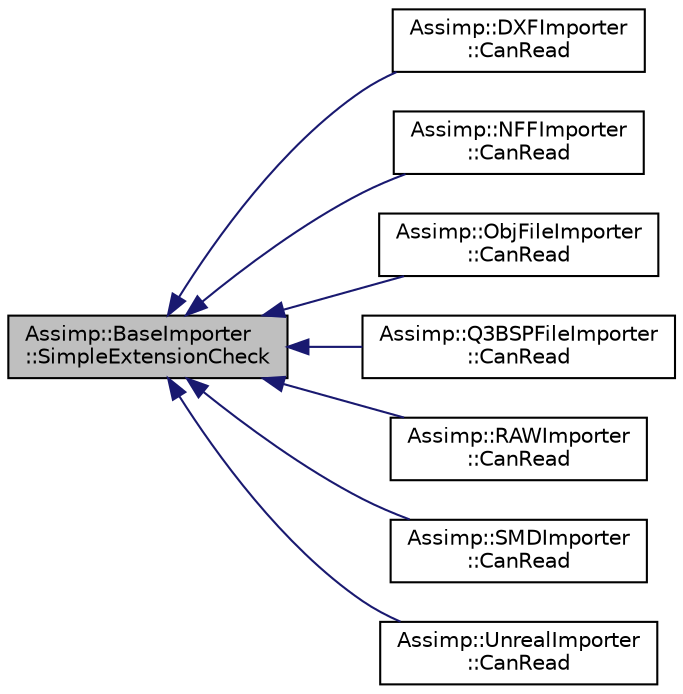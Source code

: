 digraph "Assimp::BaseImporter::SimpleExtensionCheck"
{
  edge [fontname="Helvetica",fontsize="10",labelfontname="Helvetica",labelfontsize="10"];
  node [fontname="Helvetica",fontsize="10",shape=record];
  rankdir="LR";
  Node1 [label="Assimp::BaseImporter\l::SimpleExtensionCheck",height=0.2,width=0.4,color="black", fillcolor="grey75", style="filled", fontcolor="black"];
  Node1 -> Node2 [dir="back",color="midnightblue",fontsize="10",style="solid",fontname="Helvetica"];
  Node2 [label="Assimp::DXFImporter\l::CanRead",height=0.2,width=0.4,color="black", fillcolor="white", style="filled",URL="$class_assimp_1_1_d_x_f_importer.html#a77a344cd0c5576f9705aba80fbc56c0b"];
  Node1 -> Node3 [dir="back",color="midnightblue",fontsize="10",style="solid",fontname="Helvetica"];
  Node3 [label="Assimp::NFFImporter\l::CanRead",height=0.2,width=0.4,color="black", fillcolor="white", style="filled",URL="$class_assimp_1_1_n_f_f_importer.html#a219c8db688c14e57f02e69a37bc585da"];
  Node1 -> Node4 [dir="back",color="midnightblue",fontsize="10",style="solid",fontname="Helvetica"];
  Node4 [label="Assimp::ObjFileImporter\l::CanRead",height=0.2,width=0.4,color="black", fillcolor="white", style="filled",URL="$class_assimp_1_1_obj_file_importer.html#a72c5f978c9c4c618b407e062b9912ed3",tooltip="Returns whether the class can handle the format of the given file. "];
  Node1 -> Node5 [dir="back",color="midnightblue",fontsize="10",style="solid",fontname="Helvetica"];
  Node5 [label="Assimp::Q3BSPFileImporter\l::CanRead",height=0.2,width=0.4,color="black", fillcolor="white", style="filled",URL="$class_assimp_1_1_q3_b_s_p_file_importer.html#a9c17059ed987592cf7189a698a11e17c",tooltip="Returns whether the class can handle the format of the given file. "];
  Node1 -> Node6 [dir="back",color="midnightblue",fontsize="10",style="solid",fontname="Helvetica"];
  Node6 [label="Assimp::RAWImporter\l::CanRead",height=0.2,width=0.4,color="black", fillcolor="white", style="filled",URL="$class_assimp_1_1_r_a_w_importer.html#aa9d9ea763ab2a5efef57fc8217773173"];
  Node1 -> Node7 [dir="back",color="midnightblue",fontsize="10",style="solid",fontname="Helvetica"];
  Node7 [label="Assimp::SMDImporter\l::CanRead",height=0.2,width=0.4,color="black", fillcolor="white", style="filled",URL="$class_assimp_1_1_s_m_d_importer.html#a286b1d0e764a20f91382dee487daa5a5"];
  Node1 -> Node8 [dir="back",color="midnightblue",fontsize="10",style="solid",fontname="Helvetica"];
  Node8 [label="Assimp::UnrealImporter\l::CanRead",height=0.2,width=0.4,color="black", fillcolor="white", style="filled",URL="$class_assimp_1_1_unreal_importer.html#a346ca2f9970112362de60301c17f6894",tooltip="Returns whether we can handle the format of the given file. "];
}

